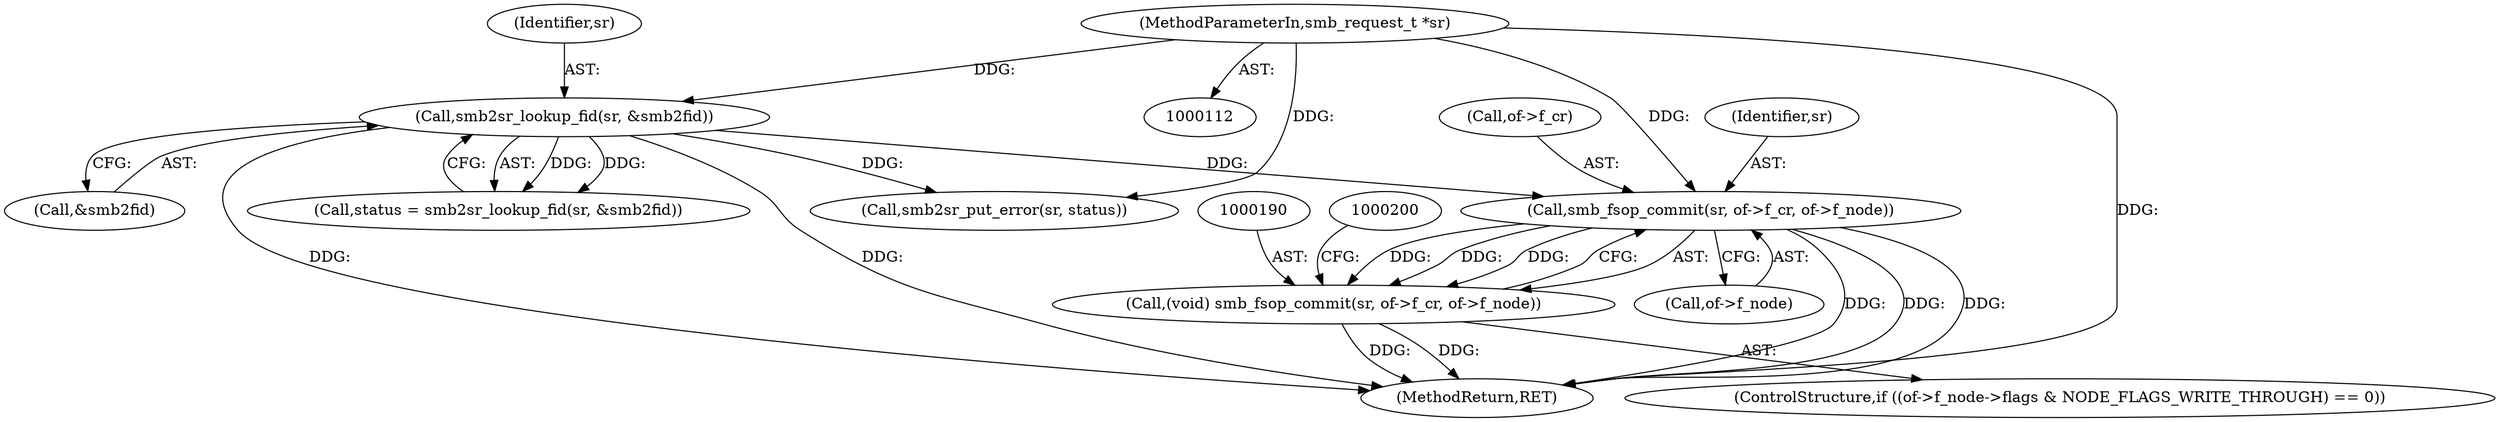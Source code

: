 digraph "1_illumos-gate_6d1c73b5858fefc6161c7d686345f0dc887ea799@pointer" {
"1000191" [label="(Call,smb_fsop_commit(sr, of->f_cr, of->f_node))"];
"1000162" [label="(Call,smb2sr_lookup_fid(sr, &smb2fid))"];
"1000113" [label="(MethodParameterIn,smb_request_t *sr)"];
"1000189" [label="(Call,(void) smb_fsop_commit(sr, of->f_cr, of->f_node))"];
"1000169" [label="(Call,smb2sr_put_error(sr, status))"];
"1000179" [label="(ControlStructure,if ((of->f_node->flags & NODE_FLAGS_WRITE_THROUGH) == 0))"];
"1000189" [label="(Call,(void) smb_fsop_commit(sr, of->f_cr, of->f_node))"];
"1000211" [label="(MethodReturn,RET)"];
"1000113" [label="(MethodParameterIn,smb_request_t *sr)"];
"1000191" [label="(Call,smb_fsop_commit(sr, of->f_cr, of->f_node))"];
"1000160" [label="(Call,status = smb2sr_lookup_fid(sr, &smb2fid))"];
"1000193" [label="(Call,of->f_cr)"];
"1000192" [label="(Identifier,sr)"];
"1000164" [label="(Call,&smb2fid)"];
"1000163" [label="(Identifier,sr)"];
"1000162" [label="(Call,smb2sr_lookup_fid(sr, &smb2fid))"];
"1000196" [label="(Call,of->f_node)"];
"1000191" -> "1000189"  [label="AST: "];
"1000191" -> "1000196"  [label="CFG: "];
"1000192" -> "1000191"  [label="AST: "];
"1000193" -> "1000191"  [label="AST: "];
"1000196" -> "1000191"  [label="AST: "];
"1000189" -> "1000191"  [label="CFG: "];
"1000191" -> "1000211"  [label="DDG: "];
"1000191" -> "1000211"  [label="DDG: "];
"1000191" -> "1000211"  [label="DDG: "];
"1000191" -> "1000189"  [label="DDG: "];
"1000191" -> "1000189"  [label="DDG: "];
"1000191" -> "1000189"  [label="DDG: "];
"1000162" -> "1000191"  [label="DDG: "];
"1000113" -> "1000191"  [label="DDG: "];
"1000162" -> "1000160"  [label="AST: "];
"1000162" -> "1000164"  [label="CFG: "];
"1000163" -> "1000162"  [label="AST: "];
"1000164" -> "1000162"  [label="AST: "];
"1000160" -> "1000162"  [label="CFG: "];
"1000162" -> "1000211"  [label="DDG: "];
"1000162" -> "1000211"  [label="DDG: "];
"1000162" -> "1000160"  [label="DDG: "];
"1000162" -> "1000160"  [label="DDG: "];
"1000113" -> "1000162"  [label="DDG: "];
"1000162" -> "1000169"  [label="DDG: "];
"1000113" -> "1000112"  [label="AST: "];
"1000113" -> "1000211"  [label="DDG: "];
"1000113" -> "1000169"  [label="DDG: "];
"1000189" -> "1000179"  [label="AST: "];
"1000190" -> "1000189"  [label="AST: "];
"1000200" -> "1000189"  [label="CFG: "];
"1000189" -> "1000211"  [label="DDG: "];
"1000189" -> "1000211"  [label="DDG: "];
}
